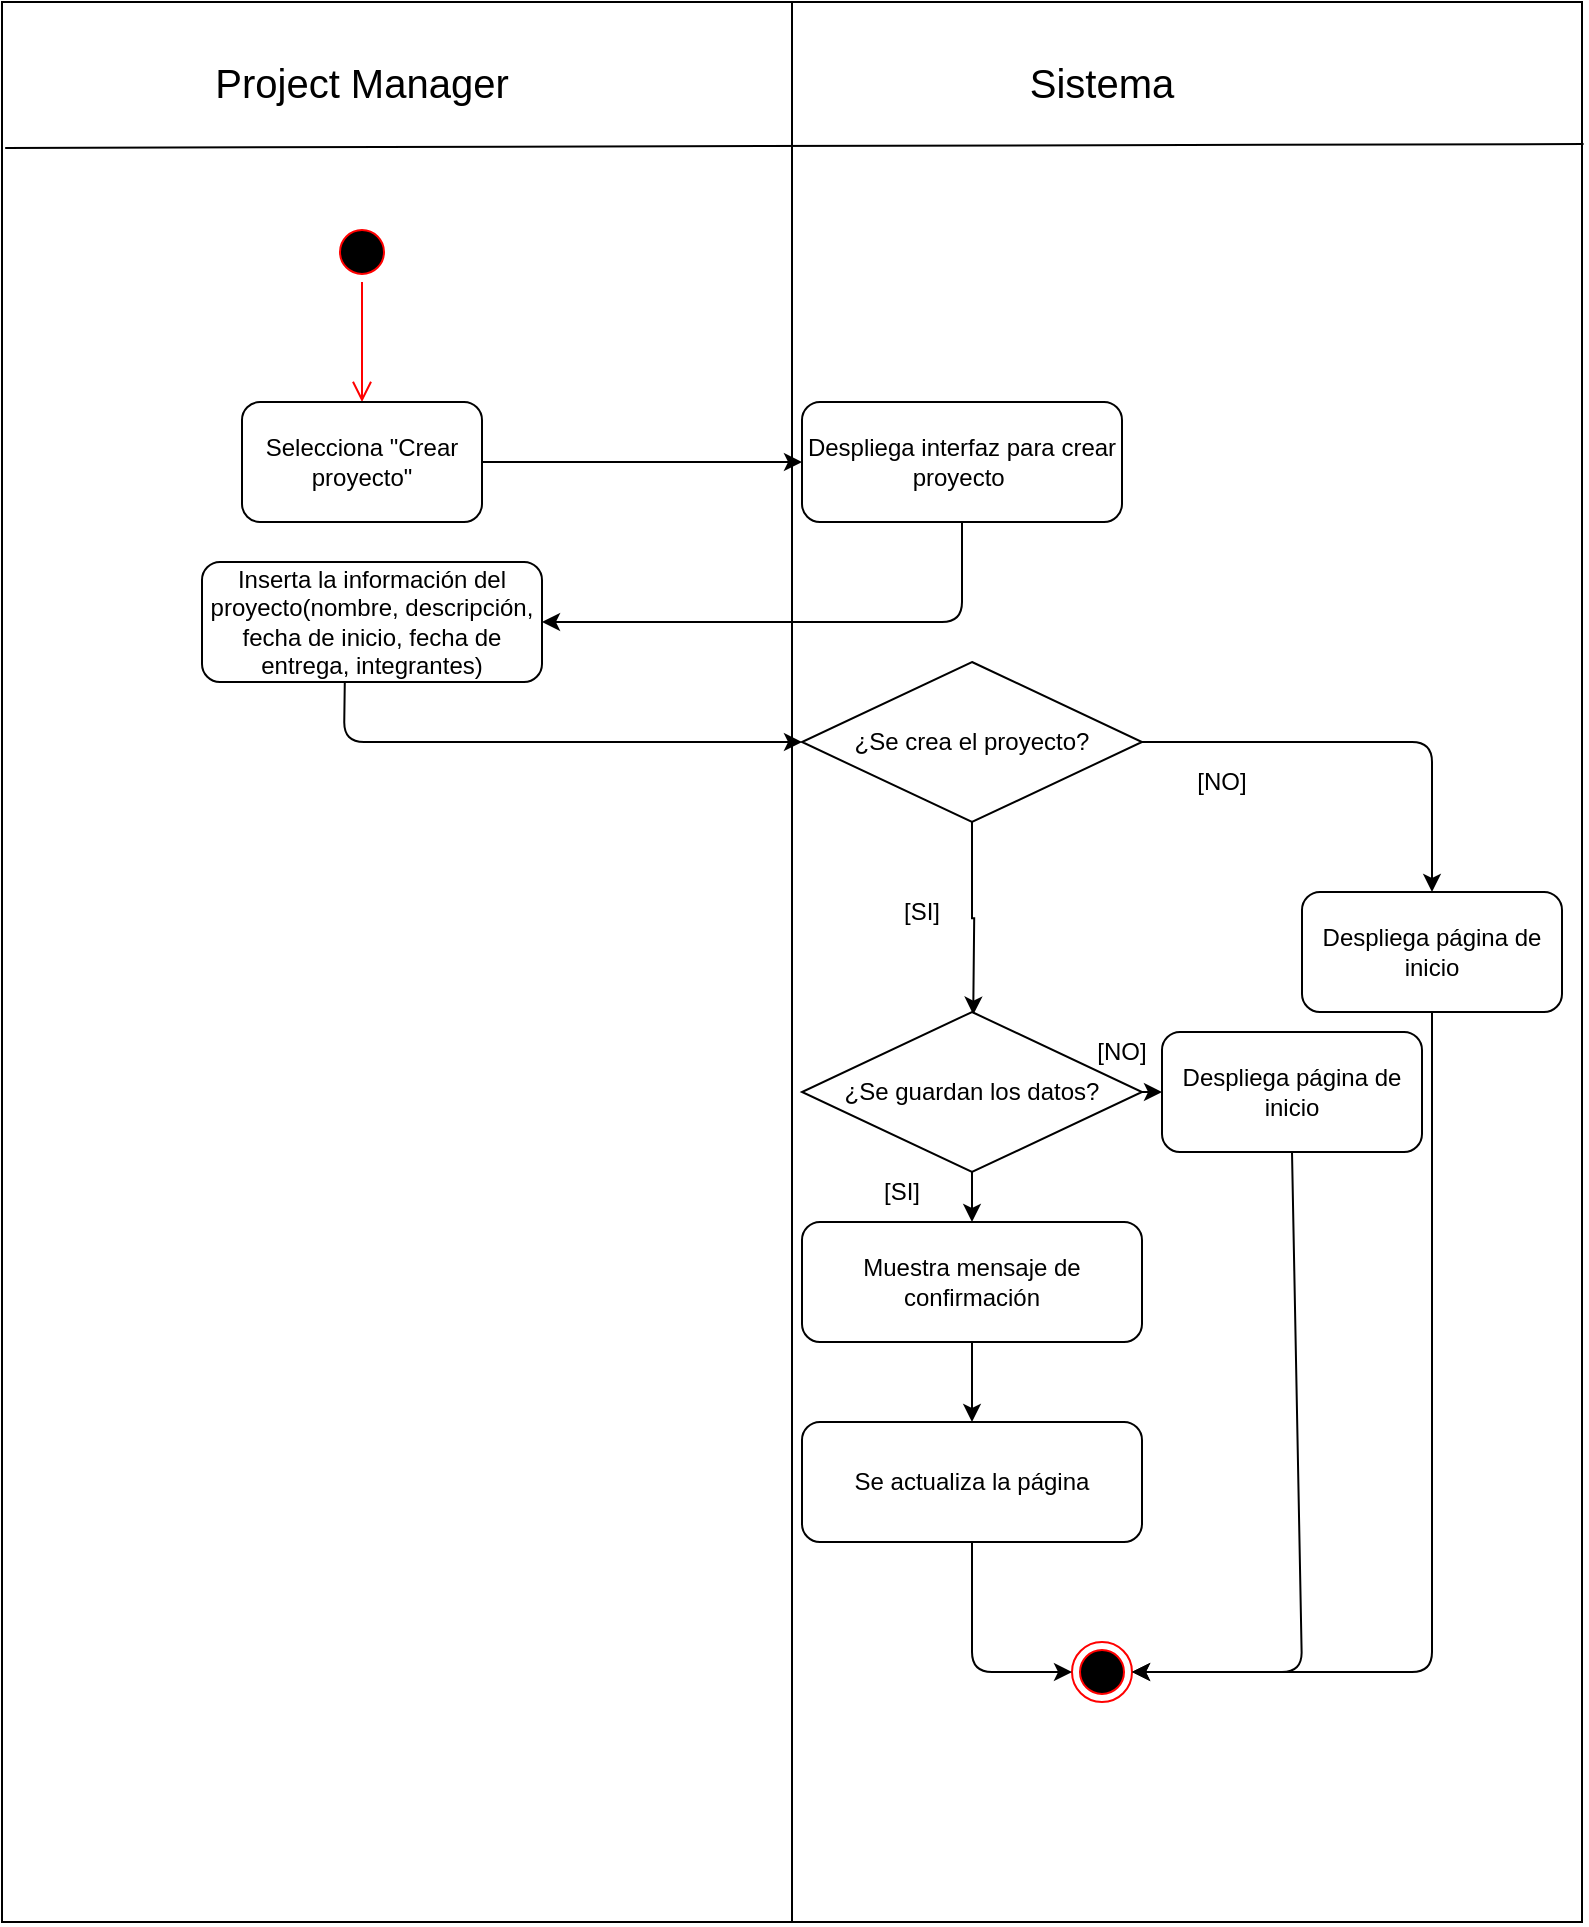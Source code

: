 <mxfile version="14.4.3" type="google"><diagram id="Nmuqh28sCO67UJ6vaAAL" name="Page-1"><mxGraphModel dx="1483" dy="760" grid="1" gridSize="10" guides="1" tooltips="1" connect="1" arrows="1" fold="1" page="1" pageScale="1" pageWidth="827" pageHeight="1169" math="0" shadow="0"><root><mxCell id="0"/><mxCell id="1" parent="0"/><mxCell id="rofFaH6qIZLP5HfmHTlM-1" value="" style="rounded=0;whiteSpace=wrap;html=1;" vertex="1" parent="1"><mxGeometry x="80" y="80" width="790" height="960" as="geometry"/></mxCell><mxCell id="rofFaH6qIZLP5HfmHTlM-3" value="" style="endArrow=none;html=1;entryX=1.001;entryY=0.074;entryDx=0;entryDy=0;entryPerimeter=0;exitX=0.002;exitY=0.076;exitDx=0;exitDy=0;exitPerimeter=0;" edge="1" parent="1" source="rofFaH6qIZLP5HfmHTlM-1" target="rofFaH6qIZLP5HfmHTlM-1"><mxGeometry width="50" height="50" relative="1" as="geometry"><mxPoint x="400" y="210" as="sourcePoint"/><mxPoint x="450" y="160" as="targetPoint"/></mxGeometry></mxCell><mxCell id="rofFaH6qIZLP5HfmHTlM-6" value="" style="endArrow=none;html=1;exitX=0.5;exitY=0;exitDx=0;exitDy=0;entryX=0.5;entryY=1;entryDx=0;entryDy=0;" edge="1" parent="1" source="rofFaH6qIZLP5HfmHTlM-1" target="rofFaH6qIZLP5HfmHTlM-1"><mxGeometry width="50" height="50" relative="1" as="geometry"><mxPoint x="540" y="250" as="sourcePoint"/><mxPoint x="440" y="150" as="targetPoint"/></mxGeometry></mxCell><mxCell id="rofFaH6qIZLP5HfmHTlM-7" value="Project Manager" style="text;html=1;strokeColor=none;fillColor=none;align=center;verticalAlign=middle;whiteSpace=wrap;rounded=0;fontSize=20;" vertex="1" parent="1"><mxGeometry x="180" y="110" width="160" height="20" as="geometry"/></mxCell><mxCell id="rofFaH6qIZLP5HfmHTlM-8" value="Sistema" style="text;html=1;strokeColor=none;fillColor=none;align=center;verticalAlign=middle;whiteSpace=wrap;rounded=0;fontSize=20;" vertex="1" parent="1"><mxGeometry x="570" y="110" width="120" height="20" as="geometry"/></mxCell><mxCell id="rofFaH6qIZLP5HfmHTlM-9" value="" style="ellipse;html=1;shape=startState;fillColor=#000000;strokeColor=#ff0000;fontSize=20;" vertex="1" parent="1"><mxGeometry x="245" y="190" width="30" height="30" as="geometry"/></mxCell><mxCell id="rofFaH6qIZLP5HfmHTlM-10" value="" style="edgeStyle=orthogonalEdgeStyle;html=1;verticalAlign=bottom;endArrow=open;endSize=8;strokeColor=#ff0000;fontSize=20;" edge="1" source="rofFaH6qIZLP5HfmHTlM-9" parent="1"><mxGeometry relative="1" as="geometry"><mxPoint x="260" y="280" as="targetPoint"/></mxGeometry></mxCell><mxCell id="rofFaH6qIZLP5HfmHTlM-23" style="edgeStyle=orthogonalEdgeStyle;rounded=0;orthogonalLoop=1;jettySize=auto;html=1;entryX=0;entryY=0.5;entryDx=0;entryDy=0;endArrow=classic;endFill=1;fontSize=12;" edge="1" parent="1" source="rofFaH6qIZLP5HfmHTlM-12" target="rofFaH6qIZLP5HfmHTlM-13"><mxGeometry relative="1" as="geometry"/></mxCell><mxCell id="rofFaH6qIZLP5HfmHTlM-12" value="Selecciona &quot;Crear proyecto&quot;" style="rounded=1;whiteSpace=wrap;html=1;fontSize=12;" vertex="1" parent="1"><mxGeometry x="200" y="280" width="120" height="60" as="geometry"/></mxCell><mxCell id="rofFaH6qIZLP5HfmHTlM-13" value="Despliega interfaz para crear proyecto&amp;nbsp;" style="rounded=1;whiteSpace=wrap;html=1;fontSize=12;" vertex="1" parent="1"><mxGeometry x="480" y="280" width="160" height="60" as="geometry"/></mxCell><mxCell id="rofFaH6qIZLP5HfmHTlM-14" value="Inserta la información del proyecto(nombre, descripción, fecha de inicio, fecha de entrega, integrantes)" style="rounded=1;whiteSpace=wrap;html=1;fontSize=12;" vertex="1" parent="1"><mxGeometry x="180" y="360" width="170" height="60" as="geometry"/></mxCell><mxCell id="rofFaH6qIZLP5HfmHTlM-37" style="edgeStyle=orthogonalEdgeStyle;rounded=0;orthogonalLoop=1;jettySize=auto;html=1;entryX=0.533;entryY=0.022;entryDx=0;entryDy=0;entryPerimeter=0;endArrow=classic;endFill=1;fontSize=12;" edge="1" parent="1" source="rofFaH6qIZLP5HfmHTlM-16"><mxGeometry relative="1" as="geometry"><mxPoint x="565.61" y="586.32" as="targetPoint"/></mxGeometry></mxCell><mxCell id="rofFaH6qIZLP5HfmHTlM-16" value="¿Se crea el proyecto?" style="rhombus;whiteSpace=wrap;html=1;fontSize=12;" vertex="1" parent="1"><mxGeometry x="480" y="410" width="170" height="80" as="geometry"/></mxCell><mxCell id="rofFaH6qIZLP5HfmHTlM-41" style="edgeStyle=orthogonalEdgeStyle;rounded=0;orthogonalLoop=1;jettySize=auto;html=1;endArrow=classic;endFill=1;fontSize=12;" edge="1" parent="1" source="rofFaH6qIZLP5HfmHTlM-18" target="rofFaH6qIZLP5HfmHTlM-19"><mxGeometry relative="1" as="geometry"/></mxCell><mxCell id="rofFaH6qIZLP5HfmHTlM-18" value="Muestra mensaje de confirmación" style="rounded=1;whiteSpace=wrap;html=1;fontSize=12;" vertex="1" parent="1"><mxGeometry x="480" y="690" width="170" height="60" as="geometry"/></mxCell><mxCell id="rofFaH6qIZLP5HfmHTlM-19" value="Se actualiza la página" style="rounded=1;whiteSpace=wrap;html=1;fontSize=12;" vertex="1" parent="1"><mxGeometry x="480" y="790" width="170" height="60" as="geometry"/></mxCell><mxCell id="rofFaH6qIZLP5HfmHTlM-20" value="Despliega página de inicio" style="rounded=1;whiteSpace=wrap;html=1;fontSize=12;" vertex="1" parent="1"><mxGeometry x="730" y="525" width="130" height="60" as="geometry"/></mxCell><mxCell id="rofFaH6qIZLP5HfmHTlM-21" value="" style="ellipse;html=1;shape=endState;fillColor=#000000;strokeColor=#ff0000;fontSize=12;" vertex="1" parent="1"><mxGeometry x="615" y="900" width="30" height="30" as="geometry"/></mxCell><mxCell id="rofFaH6qIZLP5HfmHTlM-24" value="" style="endArrow=classic;html=1;fontSize=12;exitX=0.5;exitY=1;exitDx=0;exitDy=0;entryX=1;entryY=0.5;entryDx=0;entryDy=0;" edge="1" parent="1" source="rofFaH6qIZLP5HfmHTlM-13" target="rofFaH6qIZLP5HfmHTlM-14"><mxGeometry width="50" height="50" relative="1" as="geometry"><mxPoint x="450" y="470" as="sourcePoint"/><mxPoint x="500" y="420" as="targetPoint"/><Array as="points"><mxPoint x="560" y="390"/></Array></mxGeometry></mxCell><mxCell id="rofFaH6qIZLP5HfmHTlM-25" value="" style="endArrow=classic;html=1;fontSize=12;exitX=0.42;exitY=0.994;exitDx=0;exitDy=0;exitPerimeter=0;entryX=0;entryY=0.5;entryDx=0;entryDy=0;" edge="1" parent="1" source="rofFaH6qIZLP5HfmHTlM-14" target="rofFaH6qIZLP5HfmHTlM-16"><mxGeometry width="50" height="50" relative="1" as="geometry"><mxPoint x="440" y="710" as="sourcePoint"/><mxPoint x="490" y="660" as="targetPoint"/><Array as="points"><mxPoint x="251" y="450"/></Array></mxGeometry></mxCell><mxCell id="rofFaH6qIZLP5HfmHTlM-27" value="[SI]" style="text;html=1;strokeColor=none;fillColor=none;align=center;verticalAlign=middle;whiteSpace=wrap;rounded=0;fontSize=12;" vertex="1" parent="1"><mxGeometry x="520" y="525" width="40" height="20" as="geometry"/></mxCell><mxCell id="rofFaH6qIZLP5HfmHTlM-28" value="" style="endArrow=classic;html=1;fontSize=12;exitX=1;exitY=0.5;exitDx=0;exitDy=0;entryX=0.5;entryY=0;entryDx=0;entryDy=0;" edge="1" parent="1" source="rofFaH6qIZLP5HfmHTlM-16" target="rofFaH6qIZLP5HfmHTlM-20"><mxGeometry width="50" height="50" relative="1" as="geometry"><mxPoint x="540" y="760" as="sourcePoint"/><mxPoint x="590" y="710" as="targetPoint"/><Array as="points"><mxPoint x="795" y="450"/></Array></mxGeometry></mxCell><mxCell id="rofFaH6qIZLP5HfmHTlM-29" value="[NO]" style="text;html=1;strokeColor=none;fillColor=none;align=center;verticalAlign=middle;whiteSpace=wrap;rounded=0;fontSize=12;" vertex="1" parent="1"><mxGeometry x="670" y="460" width="40" height="20" as="geometry"/></mxCell><mxCell id="rofFaH6qIZLP5HfmHTlM-34" value="" style="endArrow=classic;html=1;fontSize=12;exitX=0.5;exitY=1;exitDx=0;exitDy=0;entryX=0;entryY=0.5;entryDx=0;entryDy=0;" edge="1" parent="1" source="rofFaH6qIZLP5HfmHTlM-19" target="rofFaH6qIZLP5HfmHTlM-21"><mxGeometry width="50" height="50" relative="1" as="geometry"><mxPoint x="540" y="830" as="sourcePoint"/><mxPoint x="590" y="780" as="targetPoint"/><Array as="points"><mxPoint x="565" y="915"/></Array></mxGeometry></mxCell><mxCell id="rofFaH6qIZLP5HfmHTlM-36" value="" style="endArrow=classic;html=1;fontSize=12;exitX=0.5;exitY=1;exitDx=0;exitDy=0;entryX=1;entryY=0.5;entryDx=0;entryDy=0;" edge="1" parent="1" source="rofFaH6qIZLP5HfmHTlM-20" target="rofFaH6qIZLP5HfmHTlM-21"><mxGeometry width="50" height="50" relative="1" as="geometry"><mxPoint x="540" y="830" as="sourcePoint"/><mxPoint x="590" y="780" as="targetPoint"/><Array as="points"><mxPoint x="795" y="915"/></Array></mxGeometry></mxCell><mxCell id="rofFaH6qIZLP5HfmHTlM-40" style="edgeStyle=orthogonalEdgeStyle;rounded=0;orthogonalLoop=1;jettySize=auto;html=1;entryX=0.5;entryY=0;entryDx=0;entryDy=0;endArrow=classic;endFill=1;fontSize=12;" edge="1" parent="1" source="rofFaH6qIZLP5HfmHTlM-38" target="rofFaH6qIZLP5HfmHTlM-18"><mxGeometry relative="1" as="geometry"/></mxCell><mxCell id="rofFaH6qIZLP5HfmHTlM-38" value="¿Se guardan los datos?" style="rhombus;whiteSpace=wrap;html=1;fontSize=12;" vertex="1" parent="1"><mxGeometry x="480" y="585" width="170" height="80" as="geometry"/></mxCell><mxCell id="rofFaH6qIZLP5HfmHTlM-42" value="Despliega página de inicio" style="rounded=1;whiteSpace=wrap;html=1;fontSize=12;" vertex="1" parent="1"><mxGeometry x="660" y="595" width="130" height="60" as="geometry"/></mxCell><mxCell id="rofFaH6qIZLP5HfmHTlM-43" value="" style="endArrow=classic;html=1;fontSize=12;exitX=1;exitY=0.5;exitDx=0;exitDy=0;entryX=0;entryY=0.5;entryDx=0;entryDy=0;" edge="1" parent="1" source="rofFaH6qIZLP5HfmHTlM-38" target="rofFaH6qIZLP5HfmHTlM-42"><mxGeometry width="50" height="50" relative="1" as="geometry"><mxPoint x="570" y="750" as="sourcePoint"/><mxPoint x="620" y="700" as="targetPoint"/></mxGeometry></mxCell><mxCell id="rofFaH6qIZLP5HfmHTlM-44" value="[SI]" style="text;html=1;strokeColor=none;fillColor=none;align=center;verticalAlign=middle;whiteSpace=wrap;rounded=0;fontSize=12;" vertex="1" parent="1"><mxGeometry x="510" y="665" width="40" height="20" as="geometry"/></mxCell><mxCell id="rofFaH6qIZLP5HfmHTlM-45" value="[NO]" style="text;html=1;strokeColor=none;fillColor=none;align=center;verticalAlign=middle;whiteSpace=wrap;rounded=0;fontSize=12;" vertex="1" parent="1"><mxGeometry x="620" y="595" width="40" height="20" as="geometry"/></mxCell><mxCell id="rofFaH6qIZLP5HfmHTlM-46" value="" style="endArrow=classic;html=1;fontSize=12;exitX=0.5;exitY=1;exitDx=0;exitDy=0;entryX=1;entryY=0.5;entryDx=0;entryDy=0;" edge="1" parent="1" source="rofFaH6qIZLP5HfmHTlM-42" target="rofFaH6qIZLP5HfmHTlM-21"><mxGeometry width="50" height="50" relative="1" as="geometry"><mxPoint x="805" y="595" as="sourcePoint"/><mxPoint x="655" y="925" as="targetPoint"/><Array as="points"><mxPoint x="730" y="915"/></Array></mxGeometry></mxCell></root></mxGraphModel></diagram></mxfile>